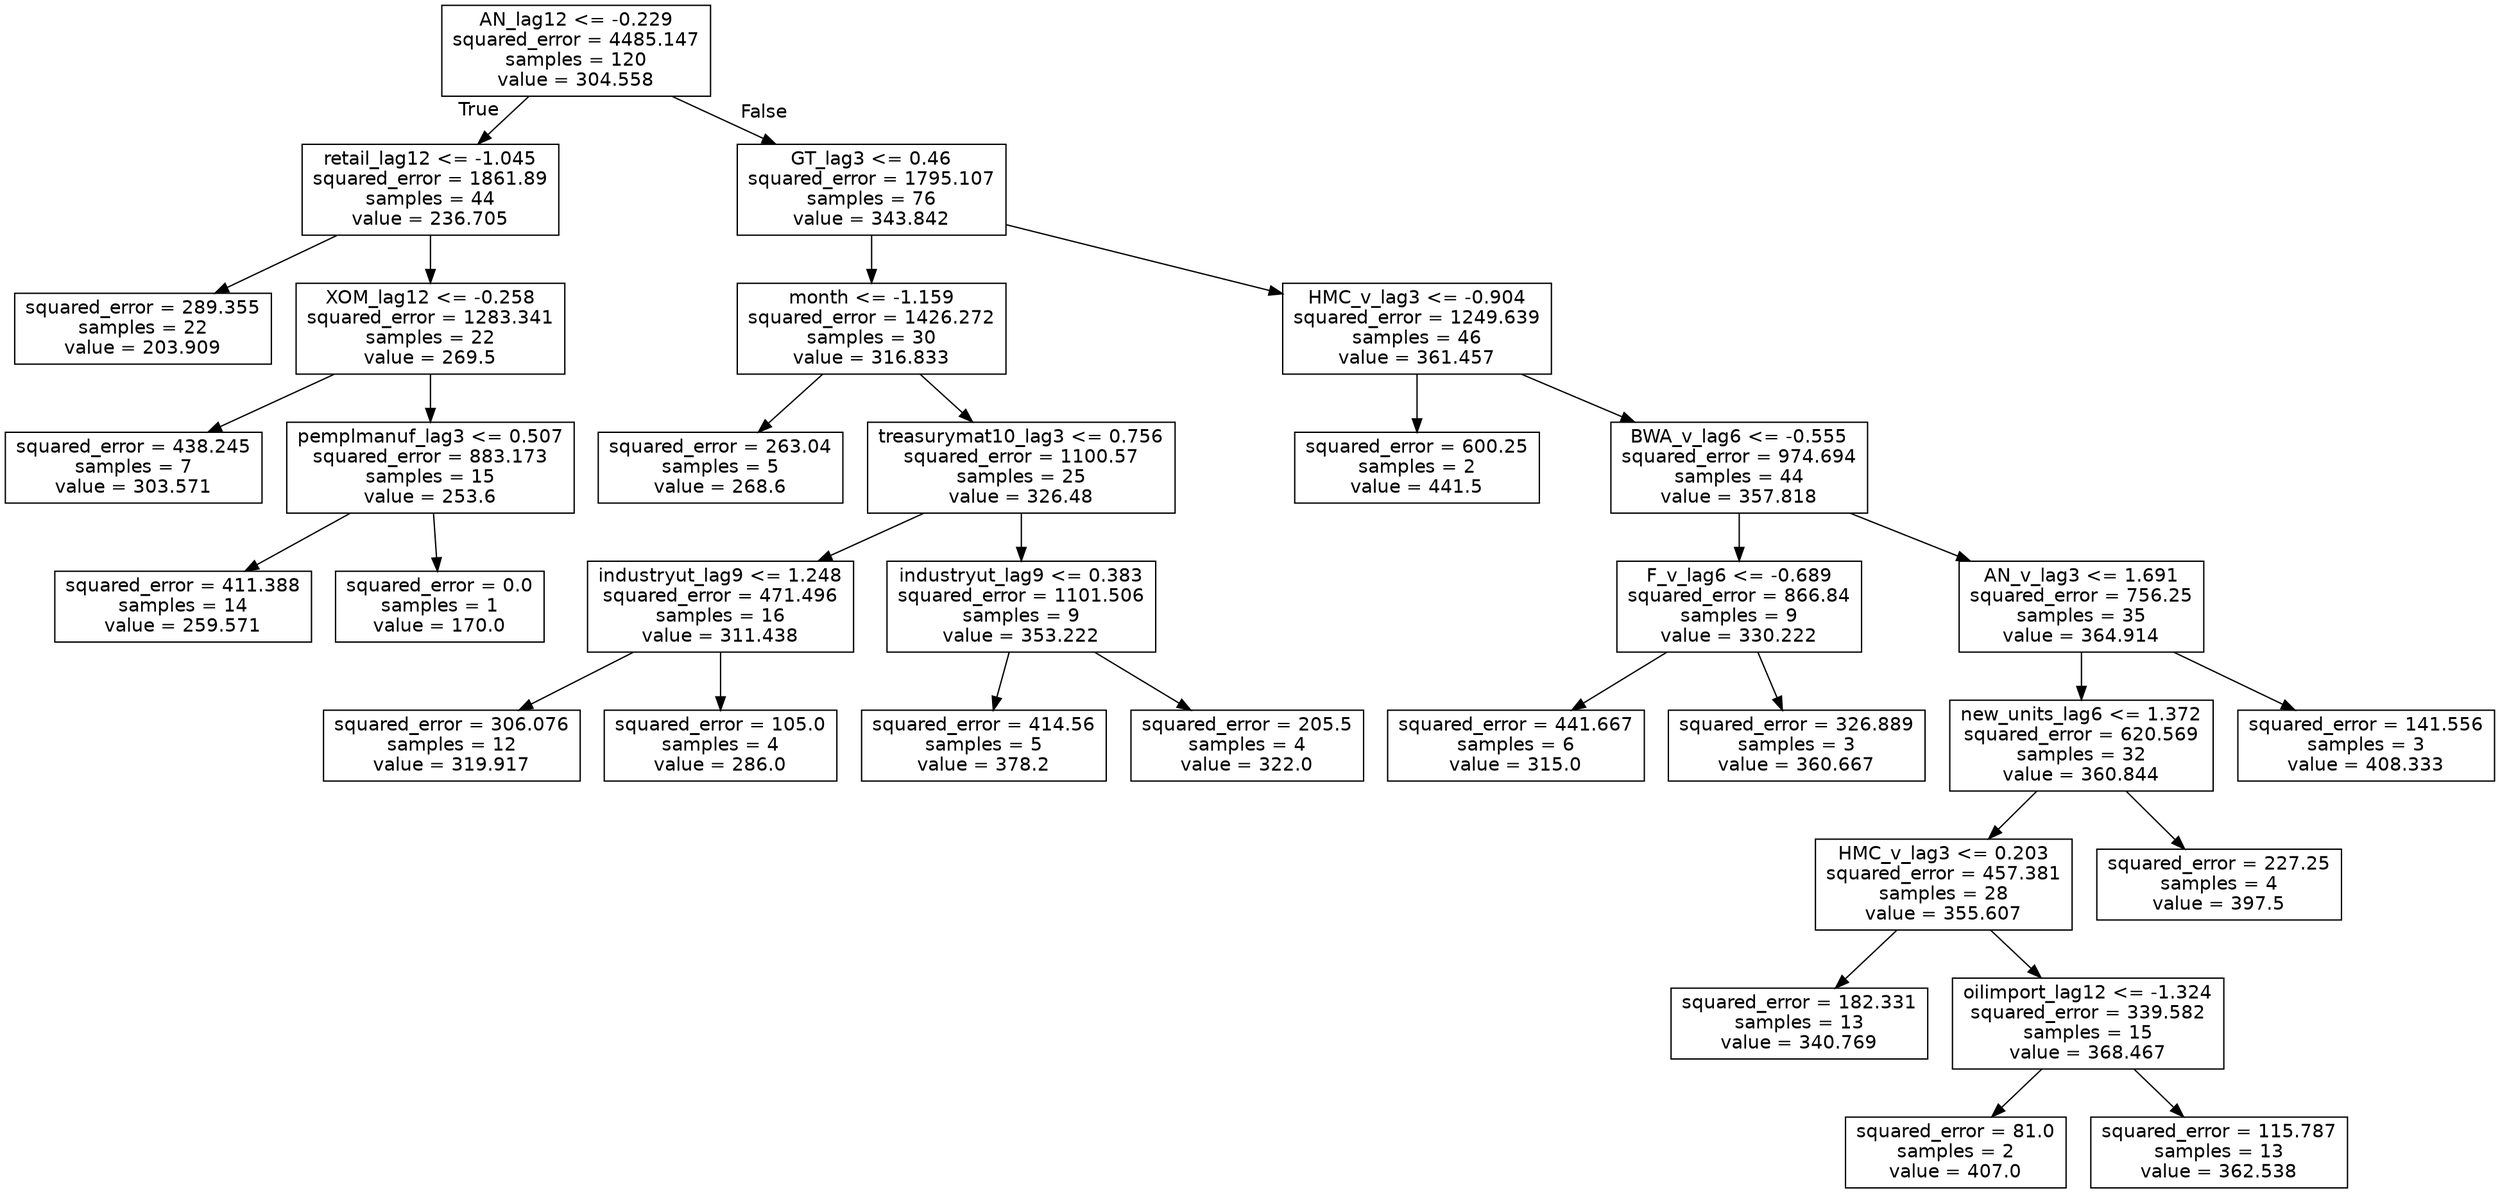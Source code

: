 digraph Tree {
node [shape=box, fontname="helvetica"] ;
edge [fontname="helvetica"] ;
0 [label="AN_lag12 <= -0.229\nsquared_error = 4485.147\nsamples = 120\nvalue = 304.558"] ;
1 [label="retail_lag12 <= -1.045\nsquared_error = 1861.89\nsamples = 44\nvalue = 236.705"] ;
0 -> 1 [labeldistance=2.5, labelangle=45, headlabel="True"] ;
2 [label="squared_error = 289.355\nsamples = 22\nvalue = 203.909"] ;
1 -> 2 ;
3 [label="XOM_lag12 <= -0.258\nsquared_error = 1283.341\nsamples = 22\nvalue = 269.5"] ;
1 -> 3 ;
4 [label="squared_error = 438.245\nsamples = 7\nvalue = 303.571"] ;
3 -> 4 ;
5 [label="pemplmanuf_lag3 <= 0.507\nsquared_error = 883.173\nsamples = 15\nvalue = 253.6"] ;
3 -> 5 ;
6 [label="squared_error = 411.388\nsamples = 14\nvalue = 259.571"] ;
5 -> 6 ;
7 [label="squared_error = 0.0\nsamples = 1\nvalue = 170.0"] ;
5 -> 7 ;
8 [label="GT_lag3 <= 0.46\nsquared_error = 1795.107\nsamples = 76\nvalue = 343.842"] ;
0 -> 8 [labeldistance=2.5, labelangle=-45, headlabel="False"] ;
9 [label="month <= -1.159\nsquared_error = 1426.272\nsamples = 30\nvalue = 316.833"] ;
8 -> 9 ;
10 [label="squared_error = 263.04\nsamples = 5\nvalue = 268.6"] ;
9 -> 10 ;
11 [label="treasurymat10_lag3 <= 0.756\nsquared_error = 1100.57\nsamples = 25\nvalue = 326.48"] ;
9 -> 11 ;
12 [label="industryut_lag9 <= 1.248\nsquared_error = 471.496\nsamples = 16\nvalue = 311.438"] ;
11 -> 12 ;
13 [label="squared_error = 306.076\nsamples = 12\nvalue = 319.917"] ;
12 -> 13 ;
14 [label="squared_error = 105.0\nsamples = 4\nvalue = 286.0"] ;
12 -> 14 ;
15 [label="industryut_lag9 <= 0.383\nsquared_error = 1101.506\nsamples = 9\nvalue = 353.222"] ;
11 -> 15 ;
16 [label="squared_error = 414.56\nsamples = 5\nvalue = 378.2"] ;
15 -> 16 ;
17 [label="squared_error = 205.5\nsamples = 4\nvalue = 322.0"] ;
15 -> 17 ;
18 [label="HMC_v_lag3 <= -0.904\nsquared_error = 1249.639\nsamples = 46\nvalue = 361.457"] ;
8 -> 18 ;
19 [label="squared_error = 600.25\nsamples = 2\nvalue = 441.5"] ;
18 -> 19 ;
20 [label="BWA_v_lag6 <= -0.555\nsquared_error = 974.694\nsamples = 44\nvalue = 357.818"] ;
18 -> 20 ;
21 [label="F_v_lag6 <= -0.689\nsquared_error = 866.84\nsamples = 9\nvalue = 330.222"] ;
20 -> 21 ;
22 [label="squared_error = 441.667\nsamples = 6\nvalue = 315.0"] ;
21 -> 22 ;
23 [label="squared_error = 326.889\nsamples = 3\nvalue = 360.667"] ;
21 -> 23 ;
24 [label="AN_v_lag3 <= 1.691\nsquared_error = 756.25\nsamples = 35\nvalue = 364.914"] ;
20 -> 24 ;
25 [label="new_units_lag6 <= 1.372\nsquared_error = 620.569\nsamples = 32\nvalue = 360.844"] ;
24 -> 25 ;
26 [label="HMC_v_lag3 <= 0.203\nsquared_error = 457.381\nsamples = 28\nvalue = 355.607"] ;
25 -> 26 ;
27 [label="squared_error = 182.331\nsamples = 13\nvalue = 340.769"] ;
26 -> 27 ;
28 [label="oilimport_lag12 <= -1.324\nsquared_error = 339.582\nsamples = 15\nvalue = 368.467"] ;
26 -> 28 ;
29 [label="squared_error = 81.0\nsamples = 2\nvalue = 407.0"] ;
28 -> 29 ;
30 [label="squared_error = 115.787\nsamples = 13\nvalue = 362.538"] ;
28 -> 30 ;
31 [label="squared_error = 227.25\nsamples = 4\nvalue = 397.5"] ;
25 -> 31 ;
32 [label="squared_error = 141.556\nsamples = 3\nvalue = 408.333"] ;
24 -> 32 ;
}